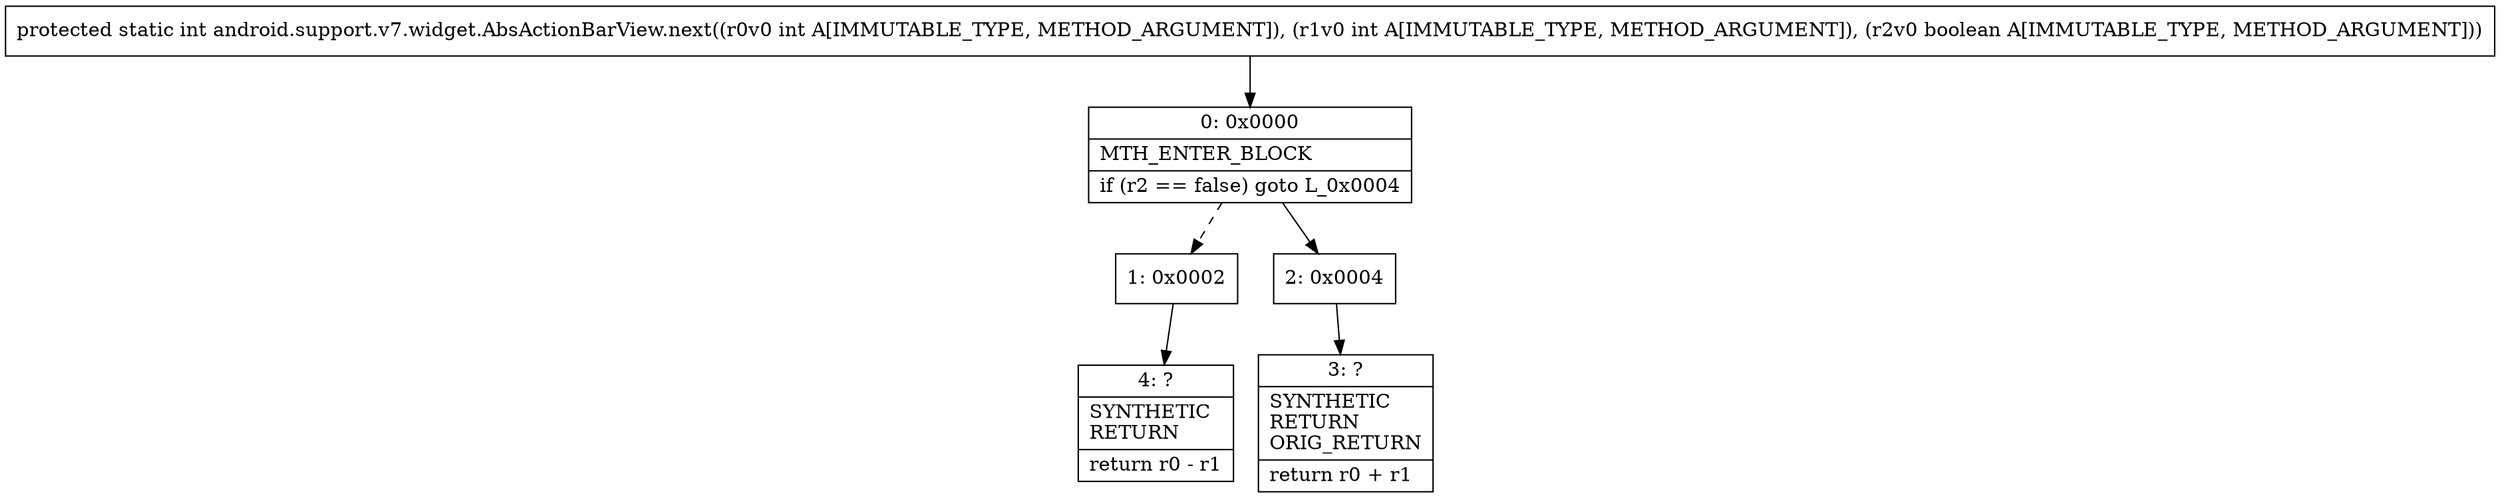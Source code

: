 digraph "CFG forandroid.support.v7.widget.AbsActionBarView.next(IIZ)I" {
Node_0 [shape=record,label="{0\:\ 0x0000|MTH_ENTER_BLOCK\l|if (r2 == false) goto L_0x0004\l}"];
Node_1 [shape=record,label="{1\:\ 0x0002}"];
Node_2 [shape=record,label="{2\:\ 0x0004}"];
Node_3 [shape=record,label="{3\:\ ?|SYNTHETIC\lRETURN\lORIG_RETURN\l|return r0 + r1\l}"];
Node_4 [shape=record,label="{4\:\ ?|SYNTHETIC\lRETURN\l|return r0 \- r1\l}"];
MethodNode[shape=record,label="{protected static int android.support.v7.widget.AbsActionBarView.next((r0v0 int A[IMMUTABLE_TYPE, METHOD_ARGUMENT]), (r1v0 int A[IMMUTABLE_TYPE, METHOD_ARGUMENT]), (r2v0 boolean A[IMMUTABLE_TYPE, METHOD_ARGUMENT])) }"];
MethodNode -> Node_0;
Node_0 -> Node_1[style=dashed];
Node_0 -> Node_2;
Node_1 -> Node_4;
Node_2 -> Node_3;
}

